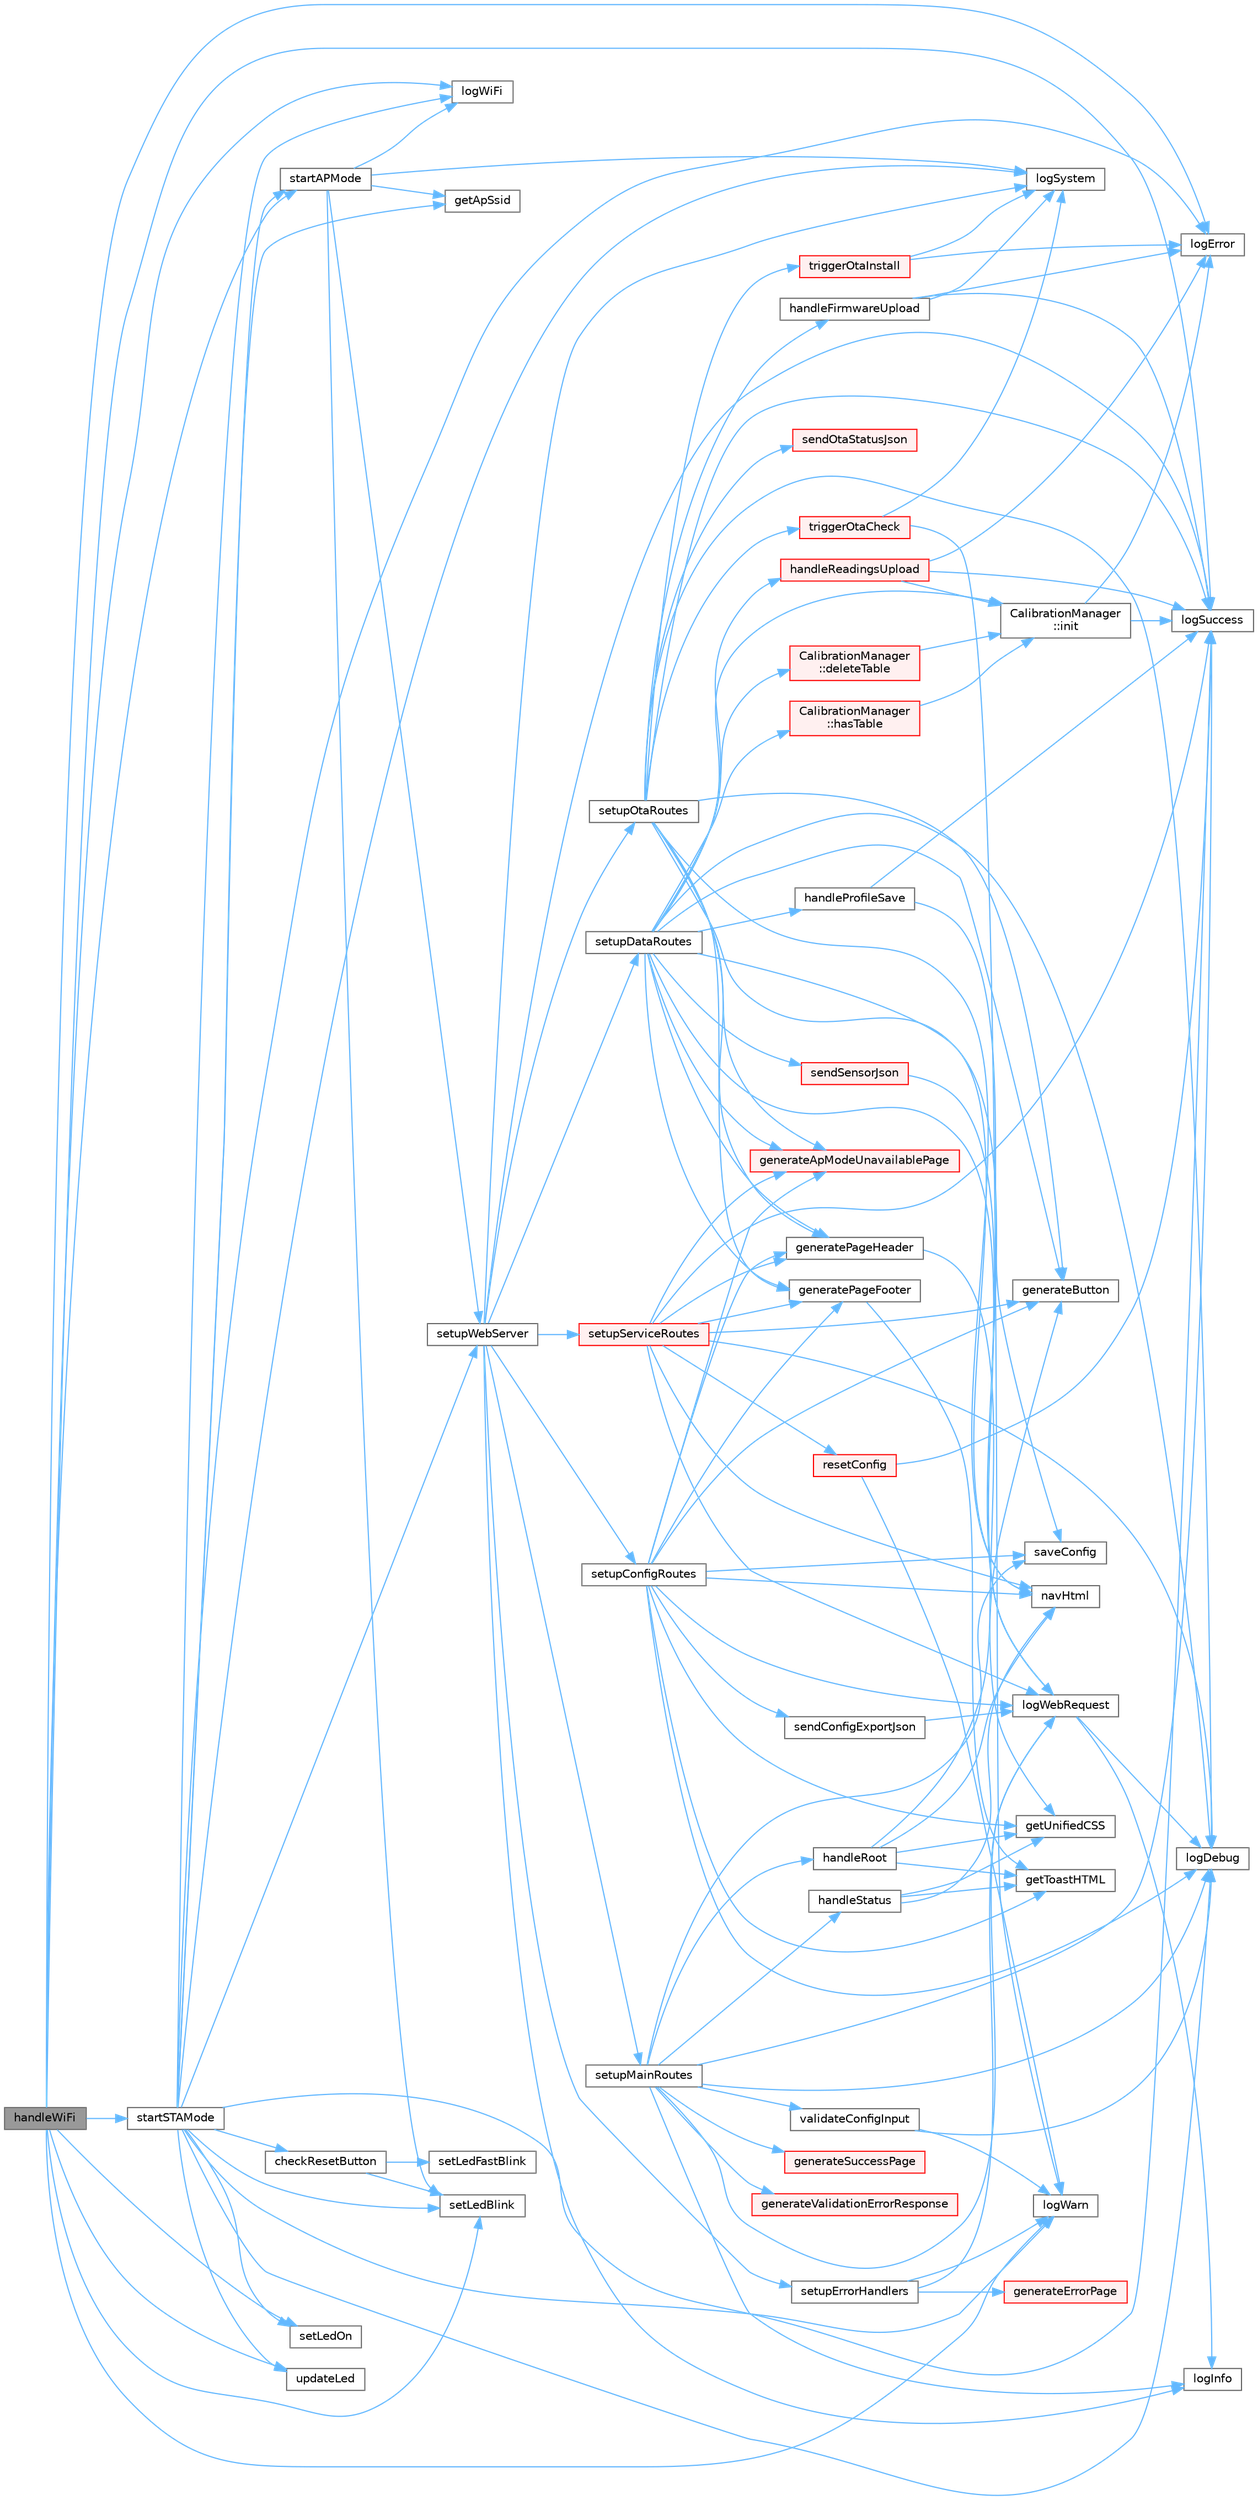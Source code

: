 digraph "handleWiFi"
{
 // LATEX_PDF_SIZE
  bgcolor="transparent";
  edge [fontname=Helvetica,fontsize=10,labelfontname=Helvetica,labelfontsize=10];
  node [fontname=Helvetica,fontsize=10,shape=box,height=0.2,width=0.4];
  rankdir="LR";
  Node1 [id="Node000001",label="handleWiFi",height=0.2,width=0.4,color="gray40", fillcolor="grey60", style="filled", fontcolor="black",tooltip=" "];
  Node1 -> Node2 [id="edge1_Node000001_Node000002",color="steelblue1",style="solid",tooltip=" "];
  Node2 [id="Node000002",label="logError",height=0.2,width=0.4,color="grey40", fillcolor="white", style="filled",URL="$logger_8cpp.html#a60baa11f08afed73f5a7bc5d31f698ce",tooltip=" "];
  Node1 -> Node3 [id="edge2_Node000001_Node000003",color="steelblue1",style="solid",tooltip=" "];
  Node3 [id="Node000003",label="logSuccess",height=0.2,width=0.4,color="grey40", fillcolor="white", style="filled",URL="$logger_8cpp.html#a54dab32db32234798ff063ccc0dde695",tooltip=" "];
  Node1 -> Node4 [id="edge3_Node000001_Node000004",color="steelblue1",style="solid",tooltip=" "];
  Node4 [id="Node000004",label="logWarn",height=0.2,width=0.4,color="grey40", fillcolor="white", style="filled",URL="$logger_8cpp.html#a34f49079ccda568e5054918ae4354431",tooltip=" "];
  Node1 -> Node5 [id="edge4_Node000001_Node000005",color="steelblue1",style="solid",tooltip=" "];
  Node5 [id="Node000005",label="logWiFi",height=0.2,width=0.4,color="grey40", fillcolor="white", style="filled",URL="$logger_8cpp.html#a8a220d54e17d73c281bb715f70bf6df9",tooltip=" "];
  Node1 -> Node6 [id="edge5_Node000001_Node000006",color="steelblue1",style="solid",tooltip=" "];
  Node6 [id="Node000006",label="setLedBlink",height=0.2,width=0.4,color="grey40", fillcolor="white", style="filled",URL="$wifi__manager_8cpp.html#a5f70031f46d0339f5c544c194dfe7ed7",tooltip=" "];
  Node1 -> Node7 [id="edge6_Node000001_Node000007",color="steelblue1",style="solid",tooltip=" "];
  Node7 [id="Node000007",label="setLedOn",height=0.2,width=0.4,color="grey40", fillcolor="white", style="filled",URL="$wifi__manager_8cpp.html#a3e4fd9a252cddb70e2b894b1bc6c0f5a",tooltip=" "];
  Node1 -> Node8 [id="edge7_Node000001_Node000008",color="steelblue1",style="solid",tooltip=" "];
  Node8 [id="Node000008",label="startAPMode",height=0.2,width=0.4,color="grey40", fillcolor="white", style="filled",URL="$wifi__manager_8cpp.html#a9b3d409b1449092a0b4efaace9c666a2",tooltip=" "];
  Node8 -> Node9 [id="edge8_Node000008_Node000009",color="steelblue1",style="solid",tooltip=" "];
  Node9 [id="Node000009",label="getApSsid",height=0.2,width=0.4,color="grey40", fillcolor="white", style="filled",URL="$wifi__manager_8cpp.html#af857f35623b29612a3b4cc45dd6fff23",tooltip=" "];
  Node8 -> Node10 [id="edge9_Node000008_Node000010",color="steelblue1",style="solid",tooltip=" "];
  Node10 [id="Node000010",label="logSystem",height=0.2,width=0.4,color="grey40", fillcolor="white", style="filled",URL="$logger_8cpp.html#a6673a3ba037fc4ceda09f36e43cd7f14",tooltip=" "];
  Node8 -> Node5 [id="edge10_Node000008_Node000005",color="steelblue1",style="solid",tooltip=" "];
  Node8 -> Node6 [id="edge11_Node000008_Node000006",color="steelblue1",style="solid",tooltip=" "];
  Node8 -> Node11 [id="edge12_Node000008_Node000011",color="steelblue1",style="solid",tooltip=" "];
  Node11 [id="Node000011",label="setupWebServer",height=0.2,width=0.4,color="grey40", fillcolor="white", style="filled",URL="$wifi__manager_8cpp.html#ada2454c68167b49ab4f42817be2b4959",tooltip=" "];
  Node11 -> Node12 [id="edge13_Node000011_Node000012",color="steelblue1",style="solid",tooltip=" "];
  Node12 [id="Node000012",label="logInfo",height=0.2,width=0.4,color="grey40", fillcolor="white", style="filled",URL="$logger_8cpp.html#ab9b4ed01ba7a88bb5e22d1c84e0f0abf",tooltip=" "];
  Node11 -> Node3 [id="edge14_Node000011_Node000003",color="steelblue1",style="solid",tooltip=" "];
  Node11 -> Node10 [id="edge15_Node000011_Node000010",color="steelblue1",style="solid",tooltip=" "];
  Node11 -> Node13 [id="edge16_Node000011_Node000013",color="steelblue1",style="solid",tooltip=" "];
  Node13 [id="Node000013",label="setupConfigRoutes",height=0.2,width=0.4,color="grey40", fillcolor="white", style="filled",URL="$routes__config_8cpp.html#a0e7c19a3399afd6ceae18c4512cca24c",tooltip="Настройка маршрутов конфигурации (/intervals, /config_manager, /api/config/*)"];
  Node13 -> Node14 [id="edge17_Node000013_Node000014",color="steelblue1",style="solid",tooltip=" "];
  Node14 [id="Node000014",label="generateApModeUnavailablePage",height=0.2,width=0.4,color="red", fillcolor="#FFF0F0", style="filled",URL="$web__templates_8cpp.html#a1d57b5edf50f600cc5d02641cb4510a0",tooltip="Генерация страницы \"Недоступно в AP режиме\"."];
  Node13 -> Node21 [id="edge18_Node000013_Node000021",color="steelblue1",style="solid",tooltip=" "];
  Node21 [id="Node000021",label="generateButton",height=0.2,width=0.4,color="grey40", fillcolor="white", style="filled",URL="$jxct__ui__system_8cpp.html#a7834ec4c73014039a2aeeedadff41141",tooltip=" "];
  Node13 -> Node16 [id="edge19_Node000013_Node000016",color="steelblue1",style="solid",tooltip=" "];
  Node16 [id="Node000016",label="generatePageFooter",height=0.2,width=0.4,color="grey40", fillcolor="white", style="filled",URL="$web__templates_8cpp.html#ad4f3a6e85baef9b2d3e2aec977c3a321",tooltip="Генерация футера HTML страницы"];
  Node16 -> Node17 [id="edge20_Node000016_Node000017",color="steelblue1",style="solid",tooltip=" "];
  Node17 [id="Node000017",label="getToastHTML",height=0.2,width=0.4,color="grey40", fillcolor="white", style="filled",URL="$jxct__ui__system_8cpp.html#afbda6d57dd082e7767c2c5e823951472",tooltip=" "];
  Node13 -> Node18 [id="edge21_Node000013_Node000018",color="steelblue1",style="solid",tooltip=" "];
  Node18 [id="Node000018",label="generatePageHeader",height=0.2,width=0.4,color="grey40", fillcolor="white", style="filled",URL="$web__templates_8cpp.html#ac4502db1ad8d9e08830f7eb784d62600",tooltip="Генерация заголовка HTML страницы"];
  Node18 -> Node19 [id="edge22_Node000018_Node000019",color="steelblue1",style="solid",tooltip=" "];
  Node19 [id="Node000019",label="getUnifiedCSS",height=0.2,width=0.4,color="grey40", fillcolor="white", style="filled",URL="$jxct__ui__system_8cpp.html#a303ae6cee9693130ac22414e47140a1e",tooltip=" "];
  Node13 -> Node17 [id="edge23_Node000013_Node000017",color="steelblue1",style="solid",tooltip=" "];
  Node13 -> Node19 [id="edge24_Node000013_Node000019",color="steelblue1",style="solid",tooltip=" "];
  Node13 -> Node22 [id="edge25_Node000013_Node000022",color="steelblue1",style="solid",tooltip=" "];
  Node22 [id="Node000022",label="logDebug",height=0.2,width=0.4,color="grey40", fillcolor="white", style="filled",URL="$logger_8cpp.html#a1e536b98344ba271bbfc484cca848dbe",tooltip=" "];
  Node13 -> Node23 [id="edge26_Node000013_Node000023",color="steelblue1",style="solid",tooltip=" "];
  Node23 [id="Node000023",label="logWebRequest",height=0.2,width=0.4,color="grey40", fillcolor="white", style="filled",URL="$error__handlers_8cpp.html#a1a62e7c40bff885d97f6018743bec642",tooltip="Логирование веб-запросов"];
  Node23 -> Node22 [id="edge27_Node000023_Node000022",color="steelblue1",style="solid",tooltip=" "];
  Node23 -> Node12 [id="edge28_Node000023_Node000012",color="steelblue1",style="solid",tooltip=" "];
  Node13 -> Node20 [id="edge29_Node000013_Node000020",color="steelblue1",style="solid",tooltip=" "];
  Node20 [id="Node000020",label="navHtml",height=0.2,width=0.4,color="grey40", fillcolor="white", style="filled",URL="$wifi__manager_8cpp.html#ad30c0b8b33e60ccdb13f2e1cc08157c9",tooltip=" "];
  Node13 -> Node24 [id="edge30_Node000013_Node000024",color="steelblue1",style="solid",tooltip=" "];
  Node24 [id="Node000024",label="saveConfig",height=0.2,width=0.4,color="grey40", fillcolor="white", style="filled",URL="$config_8cpp.html#a688d00bbabd28fbaf9e0c50eca3adeae",tooltip=" "];
  Node13 -> Node25 [id="edge31_Node000013_Node000025",color="steelblue1",style="solid",tooltip=" "];
  Node25 [id="Node000025",label="sendConfigExportJson",height=0.2,width=0.4,color="grey40", fillcolor="white", style="filled",URL="$routes__config_8cpp.html#a08204d6e0087ca3676433990aad58a76",tooltip=" "];
  Node25 -> Node23 [id="edge32_Node000025_Node000023",color="steelblue1",style="solid",tooltip=" "];
  Node11 -> Node26 [id="edge33_Node000011_Node000026",color="steelblue1",style="solid",tooltip=" "];
  Node26 [id="Node000026",label="setupDataRoutes",height=0.2,width=0.4,color="grey40", fillcolor="white", style="filled",URL="$routes__data_8cpp.html#aed1136f683a386e56678e05fc3747972",tooltip="Настройка маршрутов данных датчика (/readings, /sensor_json, /api/sensor)"];
  Node26 -> Node27 [id="edge34_Node000026_Node000027",color="steelblue1",style="solid",tooltip=" "];
  Node27 [id="Node000027",label="CalibrationManager\l::deleteTable",height=0.2,width=0.4,color="red", fillcolor="#FFF0F0", style="filled",URL="$namespace_calibration_manager.html#a14e21e7fb1aa46aa781c20ee07271d12",tooltip=" "];
  Node27 -> Node28 [id="edge35_Node000027_Node000028",color="steelblue1",style="solid",tooltip=" "];
  Node28 [id="Node000028",label="CalibrationManager\l::init",height=0.2,width=0.4,color="grey40", fillcolor="white", style="filled",URL="$namespace_calibration_manager.html#aee9fe56519e509e44d7f936a7a4c3613",tooltip=" "];
  Node28 -> Node2 [id="edge36_Node000028_Node000002",color="steelblue1",style="solid",tooltip=" "];
  Node28 -> Node3 [id="edge37_Node000028_Node000003",color="steelblue1",style="solid",tooltip=" "];
  Node26 -> Node14 [id="edge38_Node000026_Node000014",color="steelblue1",style="solid",tooltip=" "];
  Node26 -> Node21 [id="edge39_Node000026_Node000021",color="steelblue1",style="solid",tooltip=" "];
  Node26 -> Node16 [id="edge40_Node000026_Node000016",color="steelblue1",style="solid",tooltip=" "];
  Node26 -> Node18 [id="edge41_Node000026_Node000018",color="steelblue1",style="solid",tooltip=" "];
  Node26 -> Node30 [id="edge42_Node000026_Node000030",color="steelblue1",style="solid",tooltip=" "];
  Node30 [id="Node000030",label="handleProfileSave",height=0.2,width=0.4,color="grey40", fillcolor="white", style="filled",URL="$routes__data_8cpp.html#abbd29afd9c684d507a0787906872c9d9",tooltip=" "];
  Node30 -> Node3 [id="edge43_Node000030_Node000003",color="steelblue1",style="solid",tooltip=" "];
  Node30 -> Node24 [id="edge44_Node000030_Node000024",color="steelblue1",style="solid",tooltip=" "];
  Node26 -> Node31 [id="edge45_Node000026_Node000031",color="steelblue1",style="solid",tooltip=" "];
  Node31 [id="Node000031",label="handleReadingsUpload",height=0.2,width=0.4,color="red", fillcolor="#FFF0F0", style="filled",URL="$routes__data_8cpp.html#a750e7ca088cd32f9490048becd8d8c70",tooltip=" "];
  Node31 -> Node28 [id="edge46_Node000031_Node000028",color="steelblue1",style="solid",tooltip=" "];
  Node31 -> Node2 [id="edge47_Node000031_Node000002",color="steelblue1",style="solid",tooltip=" "];
  Node31 -> Node3 [id="edge48_Node000031_Node000003",color="steelblue1",style="solid",tooltip=" "];
  Node26 -> Node32 [id="edge49_Node000026_Node000032",color="steelblue1",style="solid",tooltip=" "];
  Node32 [id="Node000032",label="CalibrationManager\l::hasTable",height=0.2,width=0.4,color="red", fillcolor="#FFF0F0", style="filled",URL="$namespace_calibration_manager.html#a1ee0f1f244cb68eaa7e47a79deb452b6",tooltip=" "];
  Node32 -> Node28 [id="edge50_Node000032_Node000028",color="steelblue1",style="solid",tooltip=" "];
  Node26 -> Node28 [id="edge51_Node000026_Node000028",color="steelblue1",style="solid",tooltip=" "];
  Node26 -> Node22 [id="edge52_Node000026_Node000022",color="steelblue1",style="solid",tooltip=" "];
  Node26 -> Node23 [id="edge53_Node000026_Node000023",color="steelblue1",style="solid",tooltip=" "];
  Node26 -> Node20 [id="edge54_Node000026_Node000020",color="steelblue1",style="solid",tooltip=" "];
  Node26 -> Node33 [id="edge55_Node000026_Node000033",color="steelblue1",style="solid",tooltip=" "];
  Node33 [id="Node000033",label="sendSensorJson",height=0.2,width=0.4,color="red", fillcolor="#FFF0F0", style="filled",URL="$routes__data_8cpp.html#a7cb04ca38fc8e4b768a2ef6ae67bc573",tooltip=" "];
  Node33 -> Node23 [id="edge56_Node000033_Node000023",color="steelblue1",style="solid",tooltip=" "];
  Node11 -> Node40 [id="edge57_Node000011_Node000040",color="steelblue1",style="solid",tooltip=" "];
  Node40 [id="Node000040",label="setupErrorHandlers",height=0.2,width=0.4,color="grey40", fillcolor="white", style="filled",URL="$error__handlers_8cpp.html#a833be2e68cb85aa95168dae9c9b128ef",tooltip="Настройка обработчиков ошибок (404, 500, и т."];
  Node40 -> Node41 [id="edge58_Node000040_Node000041",color="steelblue1",style="solid",tooltip=" "];
  Node41 [id="Node000041",label="generateErrorPage",height=0.2,width=0.4,color="red", fillcolor="#FFF0F0", style="filled",URL="$web__templates_8cpp.html#a104303f7b44cf43e481a713261d52457",tooltip="Генерация страницы ошибки"];
  Node40 -> Node4 [id="edge59_Node000040_Node000004",color="steelblue1",style="solid",tooltip=" "];
  Node40 -> Node23 [id="edge60_Node000040_Node000023",color="steelblue1",style="solid",tooltip=" "];
  Node11 -> Node42 [id="edge61_Node000011_Node000042",color="steelblue1",style="solid",tooltip=" "];
  Node42 [id="Node000042",label="setupMainRoutes",height=0.2,width=0.4,color="grey40", fillcolor="white", style="filled",URL="$routes__main_8cpp.html#a6a7cf6b6ba01d34721e1a47ea65af867",tooltip="Настройка основных маршрутов (/, /save, /status)"];
  Node42 -> Node43 [id="edge62_Node000042_Node000043",color="steelblue1",style="solid",tooltip=" "];
  Node43 [id="Node000043",label="generateSuccessPage",height=0.2,width=0.4,color="red", fillcolor="#FFF0F0", style="filled",URL="$web__templates_8cpp.html#a600b7a8061ed8ca2ec409f56bfaf3bcd",tooltip="Генерация страницы успеха"];
  Node42 -> Node44 [id="edge63_Node000042_Node000044",color="steelblue1",style="solid",tooltip=" "];
  Node44 [id="Node000044",label="generateValidationErrorResponse",height=0.2,width=0.4,color="red", fillcolor="#FFF0F0", style="filled",URL="$error__handlers_8cpp.html#a6fe24c5dc21b012791aecd16ab4dad96",tooltip="Генерация HTML ответа с ошибкой валидации"];
  Node42 -> Node46 [id="edge64_Node000042_Node000046",color="steelblue1",style="solid",tooltip=" "];
  Node46 [id="Node000046",label="handleRoot",height=0.2,width=0.4,color="grey40", fillcolor="white", style="filled",URL="$wifi__manager_8cpp.html#a8427468f39342a1990703e9f5ce7fd29",tooltip="Обработчик главной страницы (уже существует в wifi_manager.cpp)"];
  Node46 -> Node21 [id="edge65_Node000046_Node000021",color="steelblue1",style="solid",tooltip=" "];
  Node46 -> Node17 [id="edge66_Node000046_Node000017",color="steelblue1",style="solid",tooltip=" "];
  Node46 -> Node19 [id="edge67_Node000046_Node000019",color="steelblue1",style="solid",tooltip=" "];
  Node46 -> Node20 [id="edge68_Node000046_Node000020",color="steelblue1",style="solid",tooltip=" "];
  Node42 -> Node47 [id="edge69_Node000042_Node000047",color="steelblue1",style="solid",tooltip=" "];
  Node47 [id="Node000047",label="handleStatus",height=0.2,width=0.4,color="grey40", fillcolor="white", style="filled",URL="$wifi__manager_8cpp.html#a1e811785ccbaccda2e3e3457971720cb",tooltip="Обработчик статуса (уже существует в wifi_manager.cpp)"];
  Node47 -> Node17 [id="edge70_Node000047_Node000017",color="steelblue1",style="solid",tooltip=" "];
  Node47 -> Node19 [id="edge71_Node000047_Node000019",color="steelblue1",style="solid",tooltip=" "];
  Node47 -> Node20 [id="edge72_Node000047_Node000020",color="steelblue1",style="solid",tooltip=" "];
  Node42 -> Node22 [id="edge73_Node000042_Node000022",color="steelblue1",style="solid",tooltip=" "];
  Node42 -> Node12 [id="edge74_Node000042_Node000012",color="steelblue1",style="solid",tooltip=" "];
  Node42 -> Node3 [id="edge75_Node000042_Node000003",color="steelblue1",style="solid",tooltip=" "];
  Node42 -> Node23 [id="edge76_Node000042_Node000023",color="steelblue1",style="solid",tooltip=" "];
  Node42 -> Node24 [id="edge77_Node000042_Node000024",color="steelblue1",style="solid",tooltip=" "];
  Node42 -> Node48 [id="edge78_Node000042_Node000048",color="steelblue1",style="solid",tooltip=" "];
  Node48 [id="Node000048",label="validateConfigInput",height=0.2,width=0.4,color="grey40", fillcolor="white", style="filled",URL="$error__handlers_8cpp.html#a15eab9f9a3dc97d41a860ab966800fa6",tooltip="Валидация входных данных конфигурации"];
  Node48 -> Node22 [id="edge79_Node000048_Node000022",color="steelblue1",style="solid",tooltip=" "];
  Node48 -> Node4 [id="edge80_Node000048_Node000004",color="steelblue1",style="solid",tooltip=" "];
  Node11 -> Node49 [id="edge81_Node000011_Node000049",color="steelblue1",style="solid",tooltip=" "];
  Node49 [id="Node000049",label="setupOtaRoutes",height=0.2,width=0.4,color="grey40", fillcolor="white", style="filled",URL="$routes__ota_8cpp.html#ae58a54419ee068a06deeb05bf1e771f4",tooltip="Настройка маршрутов OTA (/updates, /api/ota/*, /ota/*)"];
  Node49 -> Node14 [id="edge82_Node000049_Node000014",color="steelblue1",style="solid",tooltip=" "];
  Node49 -> Node21 [id="edge83_Node000049_Node000021",color="steelblue1",style="solid",tooltip=" "];
  Node49 -> Node16 [id="edge84_Node000049_Node000016",color="steelblue1",style="solid",tooltip=" "];
  Node49 -> Node18 [id="edge85_Node000049_Node000018",color="steelblue1",style="solid",tooltip=" "];
  Node49 -> Node50 [id="edge86_Node000049_Node000050",color="steelblue1",style="solid",tooltip=" "];
  Node50 [id="Node000050",label="handleFirmwareUpload",height=0.2,width=0.4,color="grey40", fillcolor="white", style="filled",URL="$routes__ota_8cpp.html#aa15bea881a160885a361e129a35c07e7",tooltip=" "];
  Node50 -> Node2 [id="edge87_Node000050_Node000002",color="steelblue1",style="solid",tooltip=" "];
  Node50 -> Node3 [id="edge88_Node000050_Node000003",color="steelblue1",style="solid",tooltip=" "];
  Node50 -> Node10 [id="edge89_Node000050_Node000010",color="steelblue1",style="solid",tooltip=" "];
  Node49 -> Node22 [id="edge90_Node000049_Node000022",color="steelblue1",style="solid",tooltip=" "];
  Node49 -> Node3 [id="edge91_Node000049_Node000003",color="steelblue1",style="solid",tooltip=" "];
  Node49 -> Node23 [id="edge92_Node000049_Node000023",color="steelblue1",style="solid",tooltip=" "];
  Node49 -> Node20 [id="edge93_Node000049_Node000020",color="steelblue1",style="solid",tooltip=" "];
  Node49 -> Node51 [id="edge94_Node000049_Node000051",color="steelblue1",style="solid",tooltip=" "];
  Node51 [id="Node000051",label="sendOtaStatusJson",height=0.2,width=0.4,color="red", fillcolor="#FFF0F0", style="filled",URL="$routes__ota_8cpp.html#a5f391e260218b4827e75c958f389decc",tooltip=" "];
  Node49 -> Node53 [id="edge95_Node000049_Node000053",color="steelblue1",style="solid",tooltip=" "];
  Node53 [id="Node000053",label="triggerOtaCheck",height=0.2,width=0.4,color="red", fillcolor="#FFF0F0", style="filled",URL="$ota__manager_8cpp.html#aab62f74691b98553d395b694e0807ae4",tooltip=" "];
  Node53 -> Node10 [id="edge96_Node000053_Node000010",color="steelblue1",style="solid",tooltip=" "];
  Node53 -> Node4 [id="edge97_Node000053_Node000004",color="steelblue1",style="solid",tooltip=" "];
  Node49 -> Node55 [id="edge98_Node000049_Node000055",color="steelblue1",style="solid",tooltip=" "];
  Node55 [id="Node000055",label="triggerOtaInstall",height=0.2,width=0.4,color="red", fillcolor="#FFF0F0", style="filled",URL="$ota__manager_8cpp.html#a2463eda06898e53e0ca3b3a819c995ae",tooltip=" "];
  Node55 -> Node2 [id="edge99_Node000055_Node000002",color="steelblue1",style="solid",tooltip=" "];
  Node55 -> Node10 [id="edge100_Node000055_Node000010",color="steelblue1",style="solid",tooltip=" "];
  Node11 -> Node60 [id="edge101_Node000011_Node000060",color="steelblue1",style="solid",tooltip=" "];
  Node60 [id="Node000060",label="setupServiceRoutes",height=0.2,width=0.4,color="red", fillcolor="#FFF0F0", style="filled",URL="$routes__service_8cpp.html#a32c74f47a23de058ee90a43af2dff066",tooltip="Настройка сервисных маршрутов (/health, /service_status, /reset, /reboot, /ota)"];
  Node60 -> Node14 [id="edge102_Node000060_Node000014",color="steelblue1",style="solid",tooltip=" "];
  Node60 -> Node21 [id="edge103_Node000060_Node000021",color="steelblue1",style="solid",tooltip=" "];
  Node60 -> Node16 [id="edge104_Node000060_Node000016",color="steelblue1",style="solid",tooltip=" "];
  Node60 -> Node18 [id="edge105_Node000060_Node000018",color="steelblue1",style="solid",tooltip=" "];
  Node60 -> Node22 [id="edge106_Node000060_Node000022",color="steelblue1",style="solid",tooltip=" "];
  Node60 -> Node3 [id="edge107_Node000060_Node000003",color="steelblue1",style="solid",tooltip=" "];
  Node60 -> Node23 [id="edge108_Node000060_Node000023",color="steelblue1",style="solid",tooltip=" "];
  Node60 -> Node20 [id="edge109_Node000060_Node000020",color="steelblue1",style="solid",tooltip=" "];
  Node60 -> Node61 [id="edge110_Node000060_Node000061",color="steelblue1",style="solid",tooltip=" "];
  Node61 [id="Node000061",label="resetConfig",height=0.2,width=0.4,color="red", fillcolor="#FFF0F0", style="filled",URL="$config_8cpp.html#a6fa5204bcafe1db397da4a87b1690061",tooltip=" "];
  Node61 -> Node3 [id="edge111_Node000061_Node000003",color="steelblue1",style="solid",tooltip=" "];
  Node61 -> Node4 [id="edge112_Node000061_Node000004",color="steelblue1",style="solid",tooltip=" "];
  Node1 -> Node69 [id="edge113_Node000001_Node000069",color="steelblue1",style="solid",tooltip=" "];
  Node69 [id="Node000069",label="startSTAMode",height=0.2,width=0.4,color="grey40", fillcolor="white", style="filled",URL="$wifi__manager_8cpp.html#a0a1172dd684c9ed282dc5cb7e1ad1d7f",tooltip=" "];
  Node69 -> Node70 [id="edge114_Node000069_Node000070",color="steelblue1",style="solid",tooltip=" "];
  Node70 [id="Node000070",label="checkResetButton",height=0.2,width=0.4,color="grey40", fillcolor="white", style="filled",URL="$wifi__manager_8cpp.html#ac90eb7c31515447a075eee8f395ac02f",tooltip=" "];
  Node70 -> Node6 [id="edge115_Node000070_Node000006",color="steelblue1",style="solid",tooltip=" "];
  Node70 -> Node71 [id="edge116_Node000070_Node000071",color="steelblue1",style="solid",tooltip=" "];
  Node71 [id="Node000071",label="setLedFastBlink",height=0.2,width=0.4,color="grey40", fillcolor="white", style="filled",URL="$wifi__manager_8cpp.html#ab4e589808cf702c83022456542ce6301",tooltip=" "];
  Node69 -> Node9 [id="edge117_Node000069_Node000009",color="steelblue1",style="solid",tooltip=" "];
  Node69 -> Node22 [id="edge118_Node000069_Node000022",color="steelblue1",style="solid",tooltip=" "];
  Node69 -> Node2 [id="edge119_Node000069_Node000002",color="steelblue1",style="solid",tooltip=" "];
  Node69 -> Node3 [id="edge120_Node000069_Node000003",color="steelblue1",style="solid",tooltip=" "];
  Node69 -> Node10 [id="edge121_Node000069_Node000010",color="steelblue1",style="solid",tooltip=" "];
  Node69 -> Node4 [id="edge122_Node000069_Node000004",color="steelblue1",style="solid",tooltip=" "];
  Node69 -> Node5 [id="edge123_Node000069_Node000005",color="steelblue1",style="solid",tooltip=" "];
  Node69 -> Node6 [id="edge124_Node000069_Node000006",color="steelblue1",style="solid",tooltip=" "];
  Node69 -> Node7 [id="edge125_Node000069_Node000007",color="steelblue1",style="solid",tooltip=" "];
  Node69 -> Node11 [id="edge126_Node000069_Node000011",color="steelblue1",style="solid",tooltip=" "];
  Node69 -> Node8 [id="edge127_Node000069_Node000008",color="steelblue1",style="solid",tooltip=" "];
  Node69 -> Node72 [id="edge128_Node000069_Node000072",color="steelblue1",style="solid",tooltip=" "];
  Node72 [id="Node000072",label="updateLed",height=0.2,width=0.4,color="grey40", fillcolor="white", style="filled",URL="$wifi__manager_8cpp.html#aa43f68b6c12da400ebbda9664b030944",tooltip=" "];
  Node1 -> Node72 [id="edge129_Node000001_Node000072",color="steelblue1",style="solid",tooltip=" "];
}
